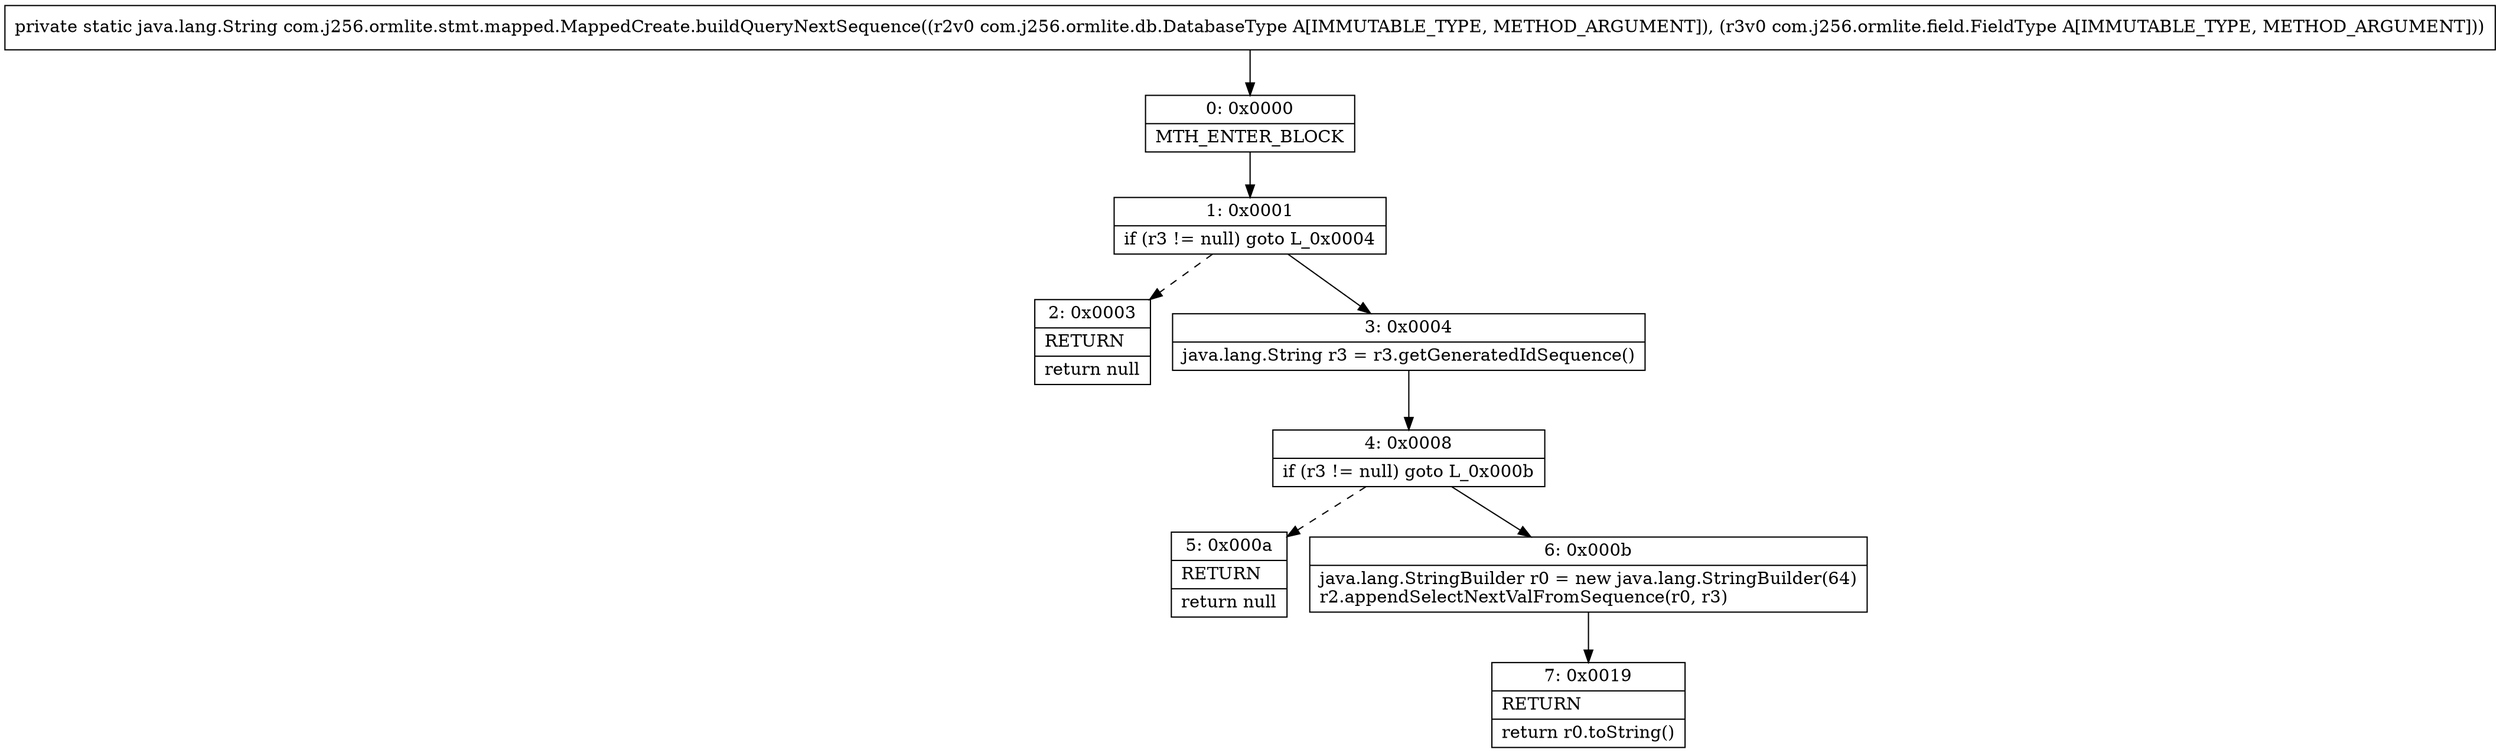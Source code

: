 digraph "CFG forcom.j256.ormlite.stmt.mapped.MappedCreate.buildQueryNextSequence(Lcom\/j256\/ormlite\/db\/DatabaseType;Lcom\/j256\/ormlite\/field\/FieldType;)Ljava\/lang\/String;" {
Node_0 [shape=record,label="{0\:\ 0x0000|MTH_ENTER_BLOCK\l}"];
Node_1 [shape=record,label="{1\:\ 0x0001|if (r3 != null) goto L_0x0004\l}"];
Node_2 [shape=record,label="{2\:\ 0x0003|RETURN\l|return null\l}"];
Node_3 [shape=record,label="{3\:\ 0x0004|java.lang.String r3 = r3.getGeneratedIdSequence()\l}"];
Node_4 [shape=record,label="{4\:\ 0x0008|if (r3 != null) goto L_0x000b\l}"];
Node_5 [shape=record,label="{5\:\ 0x000a|RETURN\l|return null\l}"];
Node_6 [shape=record,label="{6\:\ 0x000b|java.lang.StringBuilder r0 = new java.lang.StringBuilder(64)\lr2.appendSelectNextValFromSequence(r0, r3)\l}"];
Node_7 [shape=record,label="{7\:\ 0x0019|RETURN\l|return r0.toString()\l}"];
MethodNode[shape=record,label="{private static java.lang.String com.j256.ormlite.stmt.mapped.MappedCreate.buildQueryNextSequence((r2v0 com.j256.ormlite.db.DatabaseType A[IMMUTABLE_TYPE, METHOD_ARGUMENT]), (r3v0 com.j256.ormlite.field.FieldType A[IMMUTABLE_TYPE, METHOD_ARGUMENT])) }"];
MethodNode -> Node_0;
Node_0 -> Node_1;
Node_1 -> Node_2[style=dashed];
Node_1 -> Node_3;
Node_3 -> Node_4;
Node_4 -> Node_5[style=dashed];
Node_4 -> Node_6;
Node_6 -> Node_7;
}

